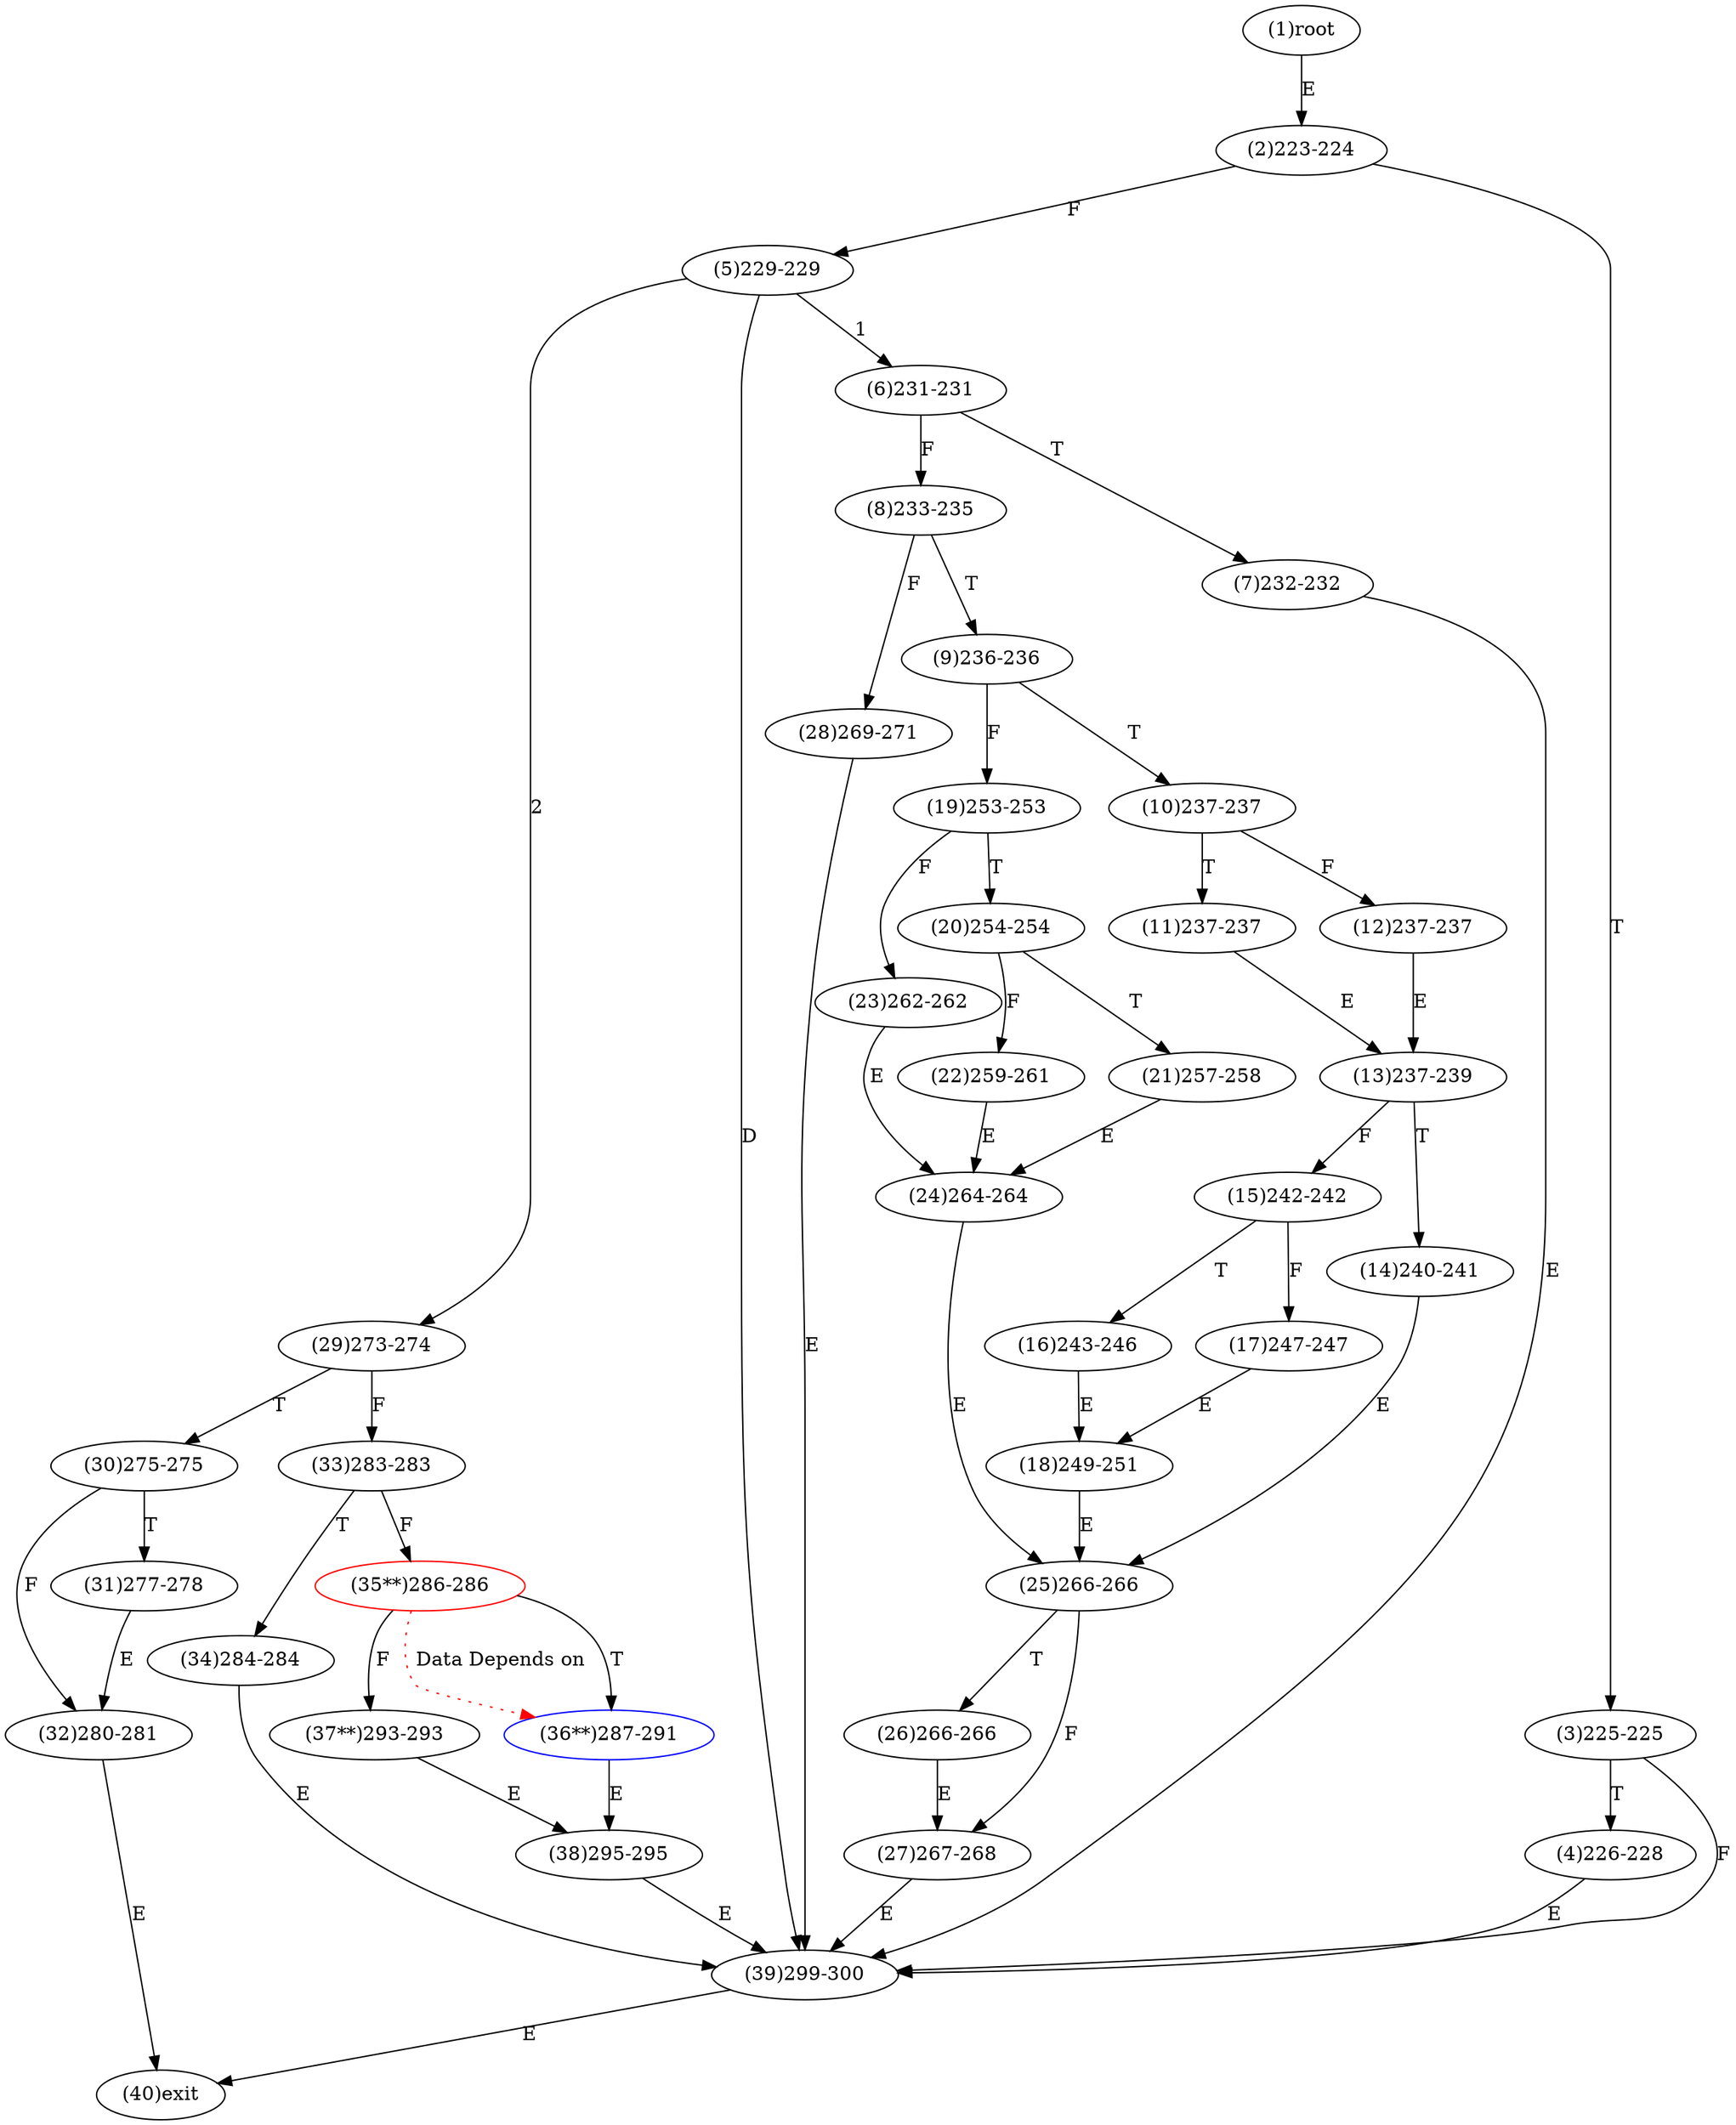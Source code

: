 digraph "" { 
1[ label="(1)root"];
2[ label="(2)223-224"];
3[ label="(3)225-225"];
4[ label="(4)226-228"];
5[ label="(5)229-229"];
6[ label="(6)231-231"];
7[ label="(7)232-232"];
8[ label="(8)233-235"];
9[ label="(9)236-236"];
10[ label="(10)237-237"];
11[ label="(11)237-237"];
12[ label="(12)237-237"];
13[ label="(13)237-239"];
14[ label="(14)240-241"];
15[ label="(15)242-242"];
17[ label="(17)247-247"];
16[ label="(16)243-246"];
19[ label="(19)253-253"];
18[ label="(18)249-251"];
21[ label="(21)257-258"];
20[ label="(20)254-254"];
23[ label="(23)262-262"];
22[ label="(22)259-261"];
25[ label="(25)266-266"];
24[ label="(24)264-264"];
27[ label="(27)267-268"];
26[ label="(26)266-266"];
29[ label="(29)273-274"];
28[ label="(28)269-271"];
31[ label="(31)277-278"];
30[ label="(30)275-275"];
34[ label="(34)284-284"];
35[ label="(35**)286-286",color=red];
32[ label="(32)280-281"];
33[ label="(33)283-283"];
38[ label="(38)295-295"];
39[ label="(39)299-300"];
36[ label="(36**)287-291",color=blue];
37[ label="(37**)293-293"];
40[ label="(40)exit"];
1->2[ label="E"];
2->5[ label="F"];
2->3[ label="T"];
3->39[ label="F"];
3->4[ label="T"];
4->39[ label="E"];
5->6[ label="1"];
5->29[ label="2"];
5->39[ label="D"];
6->8[ label="F"];
6->7[ label="T"];
7->39[ label="E"];
8->28[ label="F"];
8->9[ label="T"];
9->19[ label="F"];
9->10[ label="T"];
10->12[ label="F"];
10->11[ label="T"];
11->13[ label="E"];
12->13[ label="E"];
13->15[ label="F"];
13->14[ label="T"];
14->25[ label="E"];
15->17[ label="F"];
15->16[ label="T"];
16->18[ label="E"];
17->18[ label="E"];
18->25[ label="E"];
19->23[ label="F"];
19->20[ label="T"];
20->22[ label="F"];
20->21[ label="T"];
21->24[ label="E"];
22->24[ label="E"];
23->24[ label="E"];
24->25[ label="E"];
25->27[ label="F"];
25->26[ label="T"];
26->27[ label="E"];
27->39[ label="E"];
28->39[ label="E"];
29->33[ label="F"];
29->30[ label="T"];
30->32[ label="F"];
30->31[ label="T"];
31->32[ label="E"];
32->40[ label="E"];
33->35[ label="F"];
33->34[ label="T"];
34->39[ label="E"];
35->37[ label="F"];
35->36[ label="T"];
36->38[ label="E"];
37->38[ label="E"];
38->39[ label="E"];
39->40[ label="E"];
35->36[ color="red" label="Data Depends on" style = dotted ];
}
